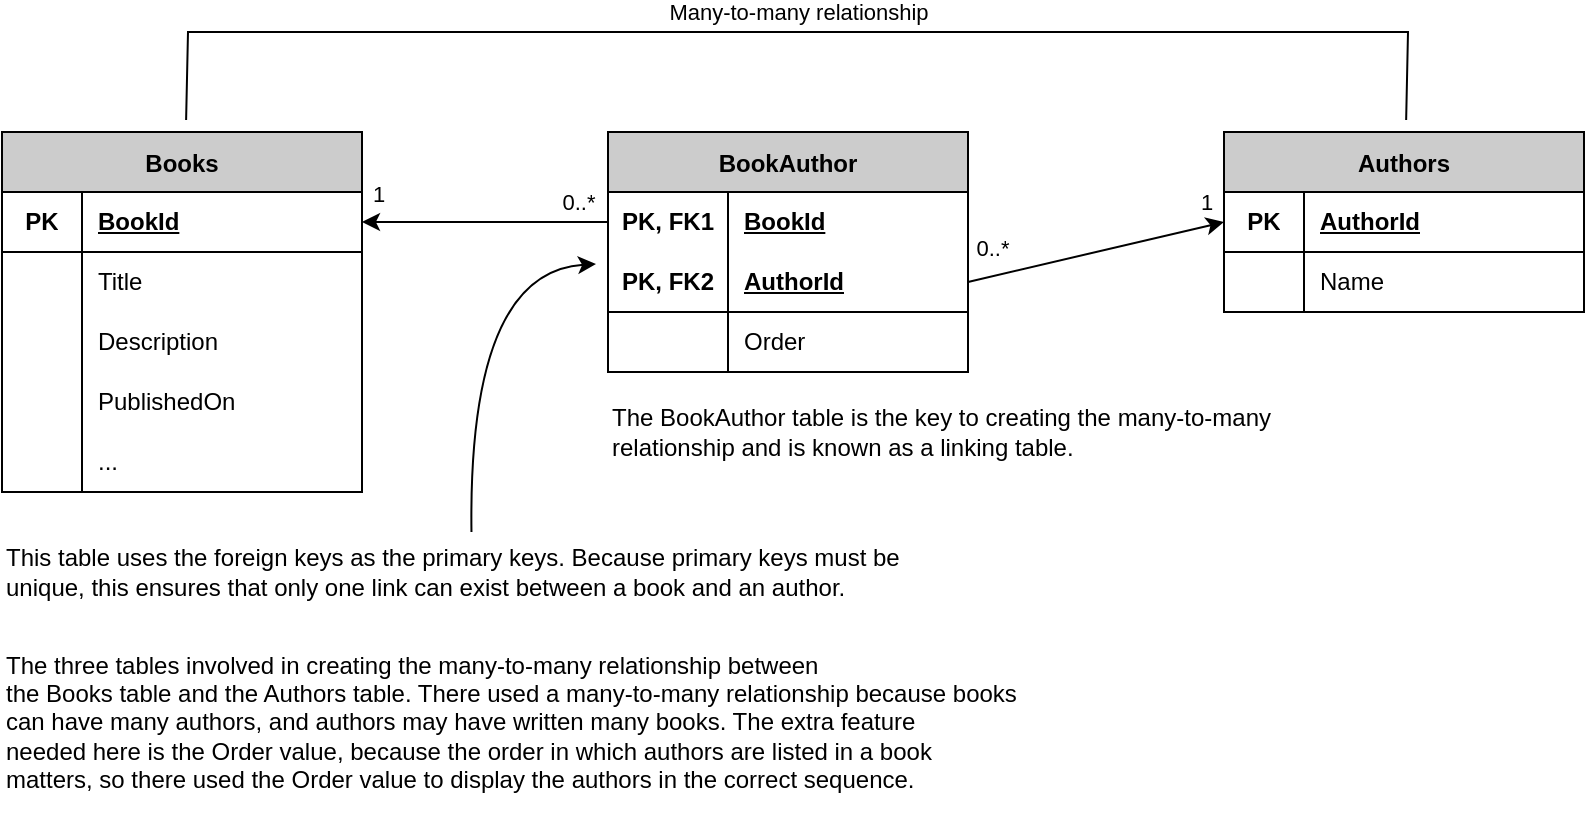 <mxfile version="20.7.4" type="device"><diagram id="ahAyE9eUKxN_0jiChCt0" name="Sayfa -1"><mxGraphModel dx="698" dy="829" grid="1" gridSize="10" guides="1" tooltips="1" connect="1" arrows="1" fold="1" page="1" pageScale="1" pageWidth="827" pageHeight="1169" math="0" shadow="0"><root><mxCell id="0"/><mxCell id="1" parent="0"/><mxCell id="wxeQToPNwxiqv6gHcwya-2" value="Books" style="shape=table;startSize=30;container=1;collapsible=0;childLayout=tableLayout;fixedRows=1;rowLines=0;fontStyle=1;fillColor=#CCCCCC;" parent="1" vertex="1"><mxGeometry x="17" y="240" width="180" height="180" as="geometry"/></mxCell><mxCell id="wxeQToPNwxiqv6gHcwya-3" value="" style="shape=tableRow;horizontal=0;startSize=0;swimlaneHead=0;swimlaneBody=0;top=0;left=0;bottom=0;right=0;collapsible=0;dropTarget=0;fillColor=none;points=[[0,0.5],[1,0.5]];portConstraint=eastwest;" parent="wxeQToPNwxiqv6gHcwya-2" vertex="1"><mxGeometry y="30" width="180" height="30" as="geometry"/></mxCell><mxCell id="wxeQToPNwxiqv6gHcwya-4" value="PK" style="shape=partialRectangle;html=1;whiteSpace=wrap;connectable=0;fillColor=none;top=0;left=0;bottom=1;right=0;overflow=hidden;pointerEvents=1;strokeColor=default;fontStyle=1" parent="wxeQToPNwxiqv6gHcwya-3" vertex="1"><mxGeometry width="40" height="30" as="geometry"><mxRectangle width="40" height="30" as="alternateBounds"/></mxGeometry></mxCell><mxCell id="wxeQToPNwxiqv6gHcwya-5" value="BookId" style="shape=partialRectangle;connectable=0;fillColor=none;top=0;left=0;bottom=1;right=0;align=left;spacingLeft=6;overflow=hidden;strokeColor=default;perimeterSpacing=0;shadow=0;labelBorderColor=none;whiteSpace=wrap;html=1;labelBackgroundColor=none;fontStyle=5" parent="wxeQToPNwxiqv6gHcwya-3" vertex="1"><mxGeometry x="40" width="140" height="30" as="geometry"><mxRectangle width="140" height="30" as="alternateBounds"/></mxGeometry></mxCell><mxCell id="wxeQToPNwxiqv6gHcwya-12" style="shape=tableRow;horizontal=0;startSize=0;swimlaneHead=0;swimlaneBody=0;top=0;left=0;bottom=0;right=0;collapsible=0;dropTarget=0;fillColor=none;points=[[0,0.5],[1,0.5]];portConstraint=eastwest;" parent="wxeQToPNwxiqv6gHcwya-2" vertex="1"><mxGeometry y="60" width="180" height="30" as="geometry"/></mxCell><mxCell id="wxeQToPNwxiqv6gHcwya-13" style="shape=partialRectangle;html=1;whiteSpace=wrap;connectable=0;fillColor=none;top=0;left=0;bottom=0;right=0;overflow=hidden;" parent="wxeQToPNwxiqv6gHcwya-12" vertex="1"><mxGeometry width="40" height="30" as="geometry"><mxRectangle width="40" height="30" as="alternateBounds"/></mxGeometry></mxCell><mxCell id="wxeQToPNwxiqv6gHcwya-14" value="Title" style="shape=partialRectangle;html=1;whiteSpace=wrap;connectable=0;fillColor=none;top=0;left=0;bottom=0;right=0;align=left;spacingLeft=6;overflow=hidden;" parent="wxeQToPNwxiqv6gHcwya-12" vertex="1"><mxGeometry x="40" width="140" height="30" as="geometry"><mxRectangle width="140" height="30" as="alternateBounds"/></mxGeometry></mxCell><mxCell id="wxeQToPNwxiqv6gHcwya-15" style="shape=tableRow;horizontal=0;startSize=0;swimlaneHead=0;swimlaneBody=0;top=0;left=0;bottom=0;right=0;collapsible=0;dropTarget=0;fillColor=none;points=[[0,0.5],[1,0.5]];portConstraint=eastwest;" parent="wxeQToPNwxiqv6gHcwya-2" vertex="1"><mxGeometry y="90" width="180" height="30" as="geometry"/></mxCell><mxCell id="wxeQToPNwxiqv6gHcwya-16" style="shape=partialRectangle;html=1;whiteSpace=wrap;connectable=0;fillColor=none;top=0;left=0;bottom=0;right=0;overflow=hidden;" parent="wxeQToPNwxiqv6gHcwya-15" vertex="1"><mxGeometry width="40" height="30" as="geometry"><mxRectangle width="40" height="30" as="alternateBounds"/></mxGeometry></mxCell><mxCell id="wxeQToPNwxiqv6gHcwya-17" value="Description" style="shape=partialRectangle;html=1;whiteSpace=wrap;connectable=0;fillColor=none;top=0;left=0;bottom=0;right=0;align=left;spacingLeft=6;overflow=hidden;" parent="wxeQToPNwxiqv6gHcwya-15" vertex="1"><mxGeometry x="40" width="140" height="30" as="geometry"><mxRectangle width="140" height="30" as="alternateBounds"/></mxGeometry></mxCell><mxCell id="8TTu3AU7FuMcTz6wTz4p-1" style="shape=tableRow;horizontal=0;startSize=0;swimlaneHead=0;swimlaneBody=0;top=0;left=0;bottom=0;right=0;collapsible=0;dropTarget=0;fillColor=none;points=[[0,0.5],[1,0.5]];portConstraint=eastwest;" parent="wxeQToPNwxiqv6gHcwya-2" vertex="1"><mxGeometry y="120" width="180" height="30" as="geometry"/></mxCell><mxCell id="8TTu3AU7FuMcTz6wTz4p-2" style="shape=partialRectangle;html=1;whiteSpace=wrap;connectable=0;fillColor=none;top=0;left=0;bottom=0;right=0;overflow=hidden;" parent="8TTu3AU7FuMcTz6wTz4p-1" vertex="1"><mxGeometry width="40" height="30" as="geometry"><mxRectangle width="40" height="30" as="alternateBounds"/></mxGeometry></mxCell><mxCell id="8TTu3AU7FuMcTz6wTz4p-3" value="PublishedOn" style="shape=partialRectangle;html=1;whiteSpace=wrap;connectable=0;fillColor=none;top=0;left=0;bottom=0;right=0;align=left;spacingLeft=6;overflow=hidden;" parent="8TTu3AU7FuMcTz6wTz4p-1" vertex="1"><mxGeometry x="40" width="140" height="30" as="geometry"><mxRectangle width="140" height="30" as="alternateBounds"/></mxGeometry></mxCell><mxCell id="wxeQToPNwxiqv6gHcwya-6" value="" style="shape=tableRow;horizontal=0;startSize=0;swimlaneHead=0;swimlaneBody=0;top=0;left=0;bottom=0;right=0;collapsible=0;dropTarget=0;fillColor=none;points=[[0,0.5],[1,0.5]];portConstraint=eastwest;" parent="wxeQToPNwxiqv6gHcwya-2" vertex="1"><mxGeometry y="150" width="180" height="30" as="geometry"/></mxCell><mxCell id="wxeQToPNwxiqv6gHcwya-7" value="" style="shape=partialRectangle;html=1;whiteSpace=wrap;connectable=0;fillColor=none;top=0;left=0;bottom=0;right=0;overflow=hidden;" parent="wxeQToPNwxiqv6gHcwya-6" vertex="1"><mxGeometry width="40" height="30" as="geometry"><mxRectangle width="40" height="30" as="alternateBounds"/></mxGeometry></mxCell><mxCell id="wxeQToPNwxiqv6gHcwya-8" value="..." style="shape=partialRectangle;html=1;whiteSpace=wrap;connectable=0;fillColor=none;top=0;left=0;bottom=0;right=0;align=left;spacingLeft=6;overflow=hidden;" parent="wxeQToPNwxiqv6gHcwya-6" vertex="1"><mxGeometry x="40" width="140" height="30" as="geometry"><mxRectangle width="140" height="30" as="alternateBounds"/></mxGeometry></mxCell><mxCell id="wxeQToPNwxiqv6gHcwya-18" value="Authors" style="shape=table;startSize=30;container=1;collapsible=0;childLayout=tableLayout;fixedRows=1;rowLines=0;fontStyle=1;fillColor=#CCCCCC;" parent="1" vertex="1"><mxGeometry x="628" y="240" width="180" height="90" as="geometry"/></mxCell><mxCell id="wxeQToPNwxiqv6gHcwya-19" value="" style="shape=tableRow;horizontal=0;startSize=0;swimlaneHead=0;swimlaneBody=0;top=0;left=0;bottom=0;right=0;collapsible=0;dropTarget=0;fillColor=none;points=[[0,0.5],[1,0.5]];portConstraint=eastwest;" parent="wxeQToPNwxiqv6gHcwya-18" vertex="1"><mxGeometry y="30" width="180" height="30" as="geometry"/></mxCell><mxCell id="wxeQToPNwxiqv6gHcwya-20" value="PK" style="shape=partialRectangle;html=1;whiteSpace=wrap;connectable=0;fillColor=none;top=0;left=0;bottom=1;right=0;overflow=hidden;pointerEvents=1;strokeColor=default;fontStyle=1" parent="wxeQToPNwxiqv6gHcwya-19" vertex="1"><mxGeometry width="40" height="30" as="geometry"><mxRectangle width="40" height="30" as="alternateBounds"/></mxGeometry></mxCell><mxCell id="wxeQToPNwxiqv6gHcwya-21" value="AuthorId" style="shape=partialRectangle;connectable=0;fillColor=none;top=0;left=0;bottom=1;right=0;align=left;spacingLeft=6;overflow=hidden;strokeColor=default;perimeterSpacing=0;shadow=0;labelBorderColor=none;whiteSpace=wrap;html=1;labelBackgroundColor=none;fontStyle=5" parent="wxeQToPNwxiqv6gHcwya-19" vertex="1"><mxGeometry x="40" width="140" height="30" as="geometry"><mxRectangle width="140" height="30" as="alternateBounds"/></mxGeometry></mxCell><mxCell id="wxeQToPNwxiqv6gHcwya-22" style="shape=tableRow;horizontal=0;startSize=0;swimlaneHead=0;swimlaneBody=0;top=0;left=0;bottom=0;right=0;collapsible=0;dropTarget=0;fillColor=none;points=[[0,0.5],[1,0.5]];portConstraint=eastwest;" parent="wxeQToPNwxiqv6gHcwya-18" vertex="1"><mxGeometry y="60" width="180" height="30" as="geometry"/></mxCell><mxCell id="wxeQToPNwxiqv6gHcwya-23" style="shape=partialRectangle;html=1;whiteSpace=wrap;connectable=0;fillColor=none;top=0;left=0;bottom=0;right=0;overflow=hidden;" parent="wxeQToPNwxiqv6gHcwya-22" vertex="1"><mxGeometry width="40" height="30" as="geometry"><mxRectangle width="40" height="30" as="alternateBounds"/></mxGeometry></mxCell><mxCell id="wxeQToPNwxiqv6gHcwya-24" value="Name" style="shape=partialRectangle;html=1;whiteSpace=wrap;connectable=0;fillColor=none;top=0;left=0;bottom=0;right=0;align=left;spacingLeft=6;overflow=hidden;" parent="wxeQToPNwxiqv6gHcwya-22" vertex="1"><mxGeometry x="40" width="140" height="30" as="geometry"><mxRectangle width="140" height="30" as="alternateBounds"/></mxGeometry></mxCell><mxCell id="EpIPVFcDR6yQx0UZbKoY-4" value="" style="endArrow=classic;html=1;rounded=0;entryX=1;entryY=0.5;entryDx=0;entryDy=0;exitX=0;exitY=0.5;exitDx=0;exitDy=0;" parent="1" source="GskTsFvInxhYJoHMTlIF-2" target="wxeQToPNwxiqv6gHcwya-3" edge="1"><mxGeometry width="50" height="50" relative="1" as="geometry"><mxPoint x="380" y="530" as="sourcePoint"/><mxPoint x="430" y="480" as="targetPoint"/></mxGeometry></mxCell><mxCell id="EpIPVFcDR6yQx0UZbKoY-5" value="1" style="edgeLabel;html=1;align=center;verticalAlign=middle;resizable=0;points=[];" parent="EpIPVFcDR6yQx0UZbKoY-4" vertex="1" connectable="0"><mxGeometry x="0.863" y="-1" relative="1" as="geometry"><mxPoint x="-1" y="-13" as="offset"/></mxGeometry></mxCell><mxCell id="EpIPVFcDR6yQx0UZbKoY-6" value="0..*" style="edgeLabel;html=1;align=center;verticalAlign=middle;resizable=0;points=[];" parent="EpIPVFcDR6yQx0UZbKoY-4" vertex="1" connectable="0"><mxGeometry x="-0.781" y="2" relative="1" as="geometry"><mxPoint x="-2" y="-12" as="offset"/></mxGeometry></mxCell><mxCell id="EpIPVFcDR6yQx0UZbKoY-7" value="This table uses the foreign keys as the primary keys. Because primary keys must be&#10;unique, this ensures that only one link can exist between a book and an author." style="text;html=1;align=left;verticalAlign=middle;resizable=0;points=[];autosize=1;strokeColor=none;fillColor=none;" parent="1" vertex="1"><mxGeometry x="17" y="440" width="470" height="40" as="geometry"/></mxCell><mxCell id="EpIPVFcDR6yQx0UZbKoY-8" value="" style="endArrow=classic;html=1;spacingTop=0;targetPerimeterSpacing=6;curved=1;" parent="1" source="EpIPVFcDR6yQx0UZbKoY-7" target="GskTsFvInxhYJoHMTlIF-1" edge="1"><mxGeometry width="50" height="50" relative="1" as="geometry"><mxPoint x="280" y="550" as="sourcePoint"/><mxPoint x="280" y="360" as="targetPoint"/><Array as="points"><mxPoint x="250" y="310"/></Array></mxGeometry></mxCell><mxCell id="EpIPVFcDR6yQx0UZbKoY-10" value="" style="endArrow=none;html=1;targetPerimeterSpacing=6;rounded=0;sourcePerimeterSpacing=6;" parent="1" source="wxeQToPNwxiqv6gHcwya-2" target="wxeQToPNwxiqv6gHcwya-18" edge="1"><mxGeometry width="50" height="50" relative="1" as="geometry"><mxPoint x="190" y="200" as="sourcePoint"/><mxPoint x="380" y="100" as="targetPoint"/><Array as="points"><mxPoint x="110" y="190"/><mxPoint x="720" y="190"/></Array></mxGeometry></mxCell><mxCell id="EpIPVFcDR6yQx0UZbKoY-11" value="Many-to-many relationship" style="edgeLabel;html=1;align=center;verticalAlign=middle;resizable=0;points=[];" parent="EpIPVFcDR6yQx0UZbKoY-10" vertex="1" connectable="0"><mxGeometry x="-0.197" y="-1" relative="1" as="geometry"><mxPoint x="68" y="-11" as="offset"/></mxGeometry></mxCell><mxCell id="EpIPVFcDR6yQx0UZbKoY-12" value="The three tables involved in creating the many-to-many relationship between&lt;br&gt;the Books table and the Authors table. There used a many-to-many relationship because books&lt;br&gt;can have many authors, and authors may have written many books. The extra feature&lt;br&gt;needed here is the Order value, because the order in which authors are listed in a book&lt;br&gt;matters, so there used the Order value to display the authors in the correct sequence." style="text;html=1;align=left;verticalAlign=middle;resizable=0;points=[];autosize=1;strokeColor=none;fillColor=none;" parent="1" vertex="1"><mxGeometry x="17" y="490" width="530" height="90" as="geometry"/></mxCell><mxCell id="GskTsFvInxhYJoHMTlIF-1" value="BookAuthor" style="shape=table;startSize=30;container=1;collapsible=0;childLayout=tableLayout;fixedRows=1;rowLines=0;fontStyle=1;fillColor=#CCCCCC;" parent="1" vertex="1"><mxGeometry x="320" y="240" width="180" height="120" as="geometry"/></mxCell><mxCell id="GskTsFvInxhYJoHMTlIF-2" value="" style="shape=tableRow;horizontal=0;startSize=0;swimlaneHead=0;swimlaneBody=0;top=0;left=0;bottom=0;right=0;collapsible=0;dropTarget=0;fillColor=none;points=[[0,0.5],[1,0.5]];portConstraint=eastwest;" parent="GskTsFvInxhYJoHMTlIF-1" vertex="1"><mxGeometry y="30" width="180" height="30" as="geometry"/></mxCell><mxCell id="GskTsFvInxhYJoHMTlIF-3" value="PK, FK1" style="shape=partialRectangle;html=1;whiteSpace=wrap;connectable=0;fillColor=none;top=0;left=0;bottom=1;right=0;overflow=hidden;pointerEvents=1;strokeColor=none;fontStyle=1" parent="GskTsFvInxhYJoHMTlIF-2" vertex="1"><mxGeometry width="60" height="30" as="geometry"><mxRectangle width="60" height="30" as="alternateBounds"/></mxGeometry></mxCell><mxCell id="GskTsFvInxhYJoHMTlIF-4" value="BookId" style="shape=partialRectangle;connectable=0;fillColor=none;top=0;left=0;bottom=1;right=0;align=left;spacingLeft=6;overflow=hidden;strokeColor=none;perimeterSpacing=0;shadow=0;labelBorderColor=none;whiteSpace=wrap;html=1;labelBackgroundColor=none;fontStyle=5" parent="GskTsFvInxhYJoHMTlIF-2" vertex="1"><mxGeometry x="60" width="120" height="30" as="geometry"><mxRectangle width="120" height="30" as="alternateBounds"/></mxGeometry></mxCell><mxCell id="GskTsFvInxhYJoHMTlIF-17" style="shape=tableRow;horizontal=0;startSize=0;swimlaneHead=0;swimlaneBody=0;top=0;left=0;bottom=0;right=0;collapsible=0;dropTarget=0;fillColor=none;points=[[0,0.5],[1,0.5]];portConstraint=eastwest;" parent="GskTsFvInxhYJoHMTlIF-1" vertex="1"><mxGeometry y="60" width="180" height="30" as="geometry"/></mxCell><mxCell id="GskTsFvInxhYJoHMTlIF-18" value="PK, FK2" style="shape=partialRectangle;html=1;whiteSpace=wrap;connectable=0;fillColor=none;top=0;left=0;bottom=1;right=0;overflow=hidden;pointerEvents=1;strokeColor=default;fontStyle=1" parent="GskTsFvInxhYJoHMTlIF-17" vertex="1"><mxGeometry width="60" height="30" as="geometry"><mxRectangle width="60" height="30" as="alternateBounds"/></mxGeometry></mxCell><mxCell id="GskTsFvInxhYJoHMTlIF-19" value="AuthorId" style="shape=partialRectangle;connectable=0;fillColor=none;top=0;left=0;bottom=1;right=0;align=left;spacingLeft=6;overflow=hidden;strokeColor=default;perimeterSpacing=0;shadow=0;labelBorderColor=none;whiteSpace=wrap;html=1;labelBackgroundColor=none;fontStyle=5" parent="GskTsFvInxhYJoHMTlIF-17" vertex="1"><mxGeometry x="60" width="120" height="30" as="geometry"><mxRectangle width="120" height="30" as="alternateBounds"/></mxGeometry></mxCell><mxCell id="GskTsFvInxhYJoHMTlIF-8" style="shape=tableRow;horizontal=0;startSize=0;swimlaneHead=0;swimlaneBody=0;top=0;left=0;bottom=0;right=0;collapsible=0;dropTarget=0;fillColor=none;points=[[0,0.5],[1,0.5]];portConstraint=eastwest;" parent="GskTsFvInxhYJoHMTlIF-1" vertex="1"><mxGeometry y="90" width="180" height="30" as="geometry"/></mxCell><mxCell id="GskTsFvInxhYJoHMTlIF-9" style="shape=partialRectangle;html=1;whiteSpace=wrap;connectable=0;fillColor=none;top=0;left=0;bottom=0;right=0;overflow=hidden;" parent="GskTsFvInxhYJoHMTlIF-8" vertex="1"><mxGeometry width="60" height="30" as="geometry"><mxRectangle width="60" height="30" as="alternateBounds"/></mxGeometry></mxCell><mxCell id="GskTsFvInxhYJoHMTlIF-10" value="Order" style="shape=partialRectangle;html=1;whiteSpace=wrap;connectable=0;fillColor=none;top=0;left=0;bottom=0;right=0;align=left;spacingLeft=6;overflow=hidden;" parent="GskTsFvInxhYJoHMTlIF-8" vertex="1"><mxGeometry x="60" width="120" height="30" as="geometry"><mxRectangle width="120" height="30" as="alternateBounds"/></mxGeometry></mxCell><mxCell id="GskTsFvInxhYJoHMTlIF-24" value="" style="endArrow=classic;html=1;rounded=0;entryX=0;entryY=0.5;entryDx=0;entryDy=0;exitX=1;exitY=0.5;exitDx=0;exitDy=0;" parent="1" source="GskTsFvInxhYJoHMTlIF-17" target="wxeQToPNwxiqv6gHcwya-19" edge="1"><mxGeometry width="50" height="50" relative="1" as="geometry"><mxPoint x="330" y="295.0" as="sourcePoint"/><mxPoint x="207" y="295.0" as="targetPoint"/></mxGeometry></mxCell><mxCell id="GskTsFvInxhYJoHMTlIF-25" value="1" style="edgeLabel;html=1;align=center;verticalAlign=middle;resizable=0;points=[];" parent="GskTsFvInxhYJoHMTlIF-24" vertex="1" connectable="0"><mxGeometry x="0.863" y="-1" relative="1" as="geometry"><mxPoint x="-1" y="-13" as="offset"/></mxGeometry></mxCell><mxCell id="GskTsFvInxhYJoHMTlIF-26" value="0..*" style="edgeLabel;html=1;align=center;verticalAlign=middle;resizable=0;points=[];" parent="GskTsFvInxhYJoHMTlIF-24" vertex="1" connectable="0"><mxGeometry x="-0.781" y="2" relative="1" as="geometry"><mxPoint x="-2" y="-12" as="offset"/></mxGeometry></mxCell><mxCell id="GskTsFvInxhYJoHMTlIF-33" value="The BookAuthor table is the key to creating the many-to-many&#10;relationship and is known as a linking table." style="text;html=1;align=left;verticalAlign=middle;resizable=0;points=[];autosize=1;strokeColor=none;fillColor=none;" parent="1" vertex="1"><mxGeometry x="320" y="370" width="350" height="40" as="geometry"/></mxCell></root></mxGraphModel></diagram></mxfile>